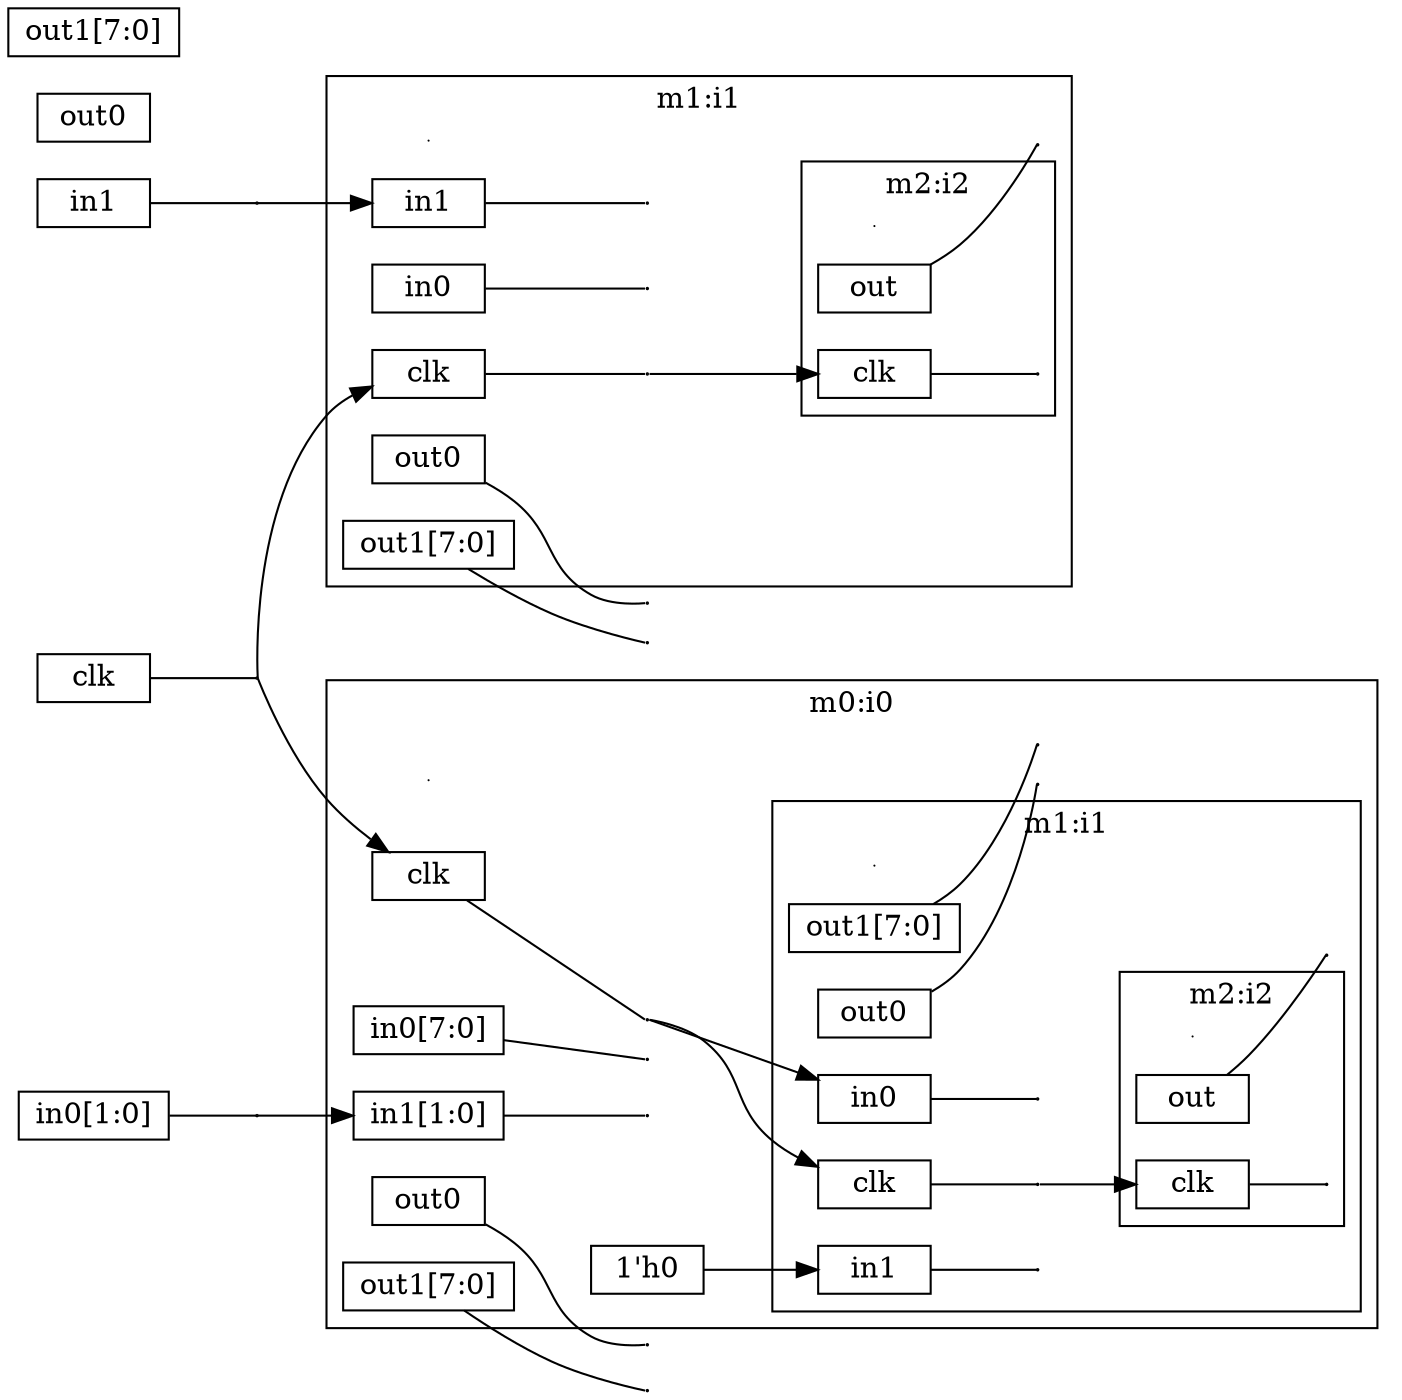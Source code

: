 
digraph {
    rankdir="LR";
    overlap = false;
    splines = true;
    node [shape = box, height=0.1];
    edge [labelfloat=false];

subgraph cluster0 {
  graph [label = "m0:i0"];
tmp0[width=0.0, height=0.0, shape=point];
subgraph cluster1 {
  graph [label = "m1:i1"];
tmp1[width=0.0, height=0.0, shape=point];
subgraph cluster2 {
  graph [label = "m2:i2"];
tmp2[width=0.0, height=0.0, shape=point];
_i0_i1_i2_clk[label = "clk"];
_i0_i1_i2_out[label = "out"];
_i0_i1_i2_clk_input_br[width=0.01, height=0.01, shape=point];
_i0_i1_i2_clk -> _i0_i1_i2_clk_input_br[dir = none];
}
_i0_i1_clk[label = "clk"];
_i0_i1_in0[label = "in0"];
_i0_i1_in1[label = "in1"];
_i0_i1_out0[label = "out0"];
_i0_i1_out1[label = "out1[7:0]"];
_i0_i1_clk_input_br[width=0.01, height=0.01, shape=point];
_i0_i1_clk -> _i0_i1_clk_input_br[dir = none];
_i0_i1_in0_input_br[width=0.01, height=0.01, shape=point];
_i0_i1_in0 -> _i0_i1_in0_input_br[dir = none];
_i0_i1_in1_input_br[width=0.01, height=0.01, shape=point];
_i0_i1_in1 -> _i0_i1_in1_input_br[dir = none];
_i0_i1_i2_out_output_input_br[width=0.01, height=0.01, shape=point];
_i0_i1_i2_out -> _i0_i1_i2_out_output_input_br[dir = none];
_i0_i1_clk_input_br -> _i0_i1_i2_clk[label = " "];
}
_i0_clk[label = "clk"];
_i0_in0[label = "in0[7:0]"];
_i0_in1[label = "in1[1:0]"];
_i0_out0[label = "out0"];
_i0_out1[label = "out1[7:0]"];
_i0_clk_input_br[width=0.01, height=0.01, shape=point];
_i0_clk -> _i0_clk_input_br[dir = none];
_i0_in0_input_br[width=0.01, height=0.01, shape=point];
_i0_in0 -> _i0_in0_input_br[dir = none];
_i0_in1_input_br[width=0.01, height=0.01, shape=point];
_i0_in1 -> _i0_in1_input_br[dir = none];
_i0_i1_out0_output_input_br[width=0.01, height=0.01, shape=point];
_i0_i1_out0 -> _i0_i1_out0_output_input_br[dir = none];
_i0_i1_out1_output_input_br[width=0.01, height=0.01, shape=point];
_i0_i1_out1 -> _i0_i1_out1_output_input_br[dir = none];
_i0_clk_input_br -> _i0_i1_clk[label = " "];
_i0_clk_input_br -> _i0_i1_in0[label = " "];
_i0_const_i1in1[label = "1'h0"];
_i0_const_i1in1 -> _i0_i1_in1[label = " "];
}
subgraph cluster3 {
  graph [label = "m1:i1"];
tmp3[width=0.0, height=0.0, shape=point];
subgraph cluster4 {
  graph [label = "m2:i2"];
tmp4[width=0.0, height=0.0, shape=point];
_i1_i2_clk[label = "clk"];
_i1_i2_out[label = "out"];
_i1_i2_clk_input_br[width=0.01, height=0.01, shape=point];
_i1_i2_clk -> _i1_i2_clk_input_br[dir = none];
}
_i1_clk[label = "clk"];
_i1_in0[label = "in0"];
_i1_in1[label = "in1"];
_i1_out0[label = "out0"];
_i1_out1[label = "out1[7:0]"];
_i1_clk_input_br[width=0.01, height=0.01, shape=point];
_i1_clk -> _i1_clk_input_br[dir = none];
_i1_in0_input_br[width=0.01, height=0.01, shape=point];
_i1_in0 -> _i1_in0_input_br[dir = none];
_i1_in1_input_br[width=0.01, height=0.01, shape=point];
_i1_in1 -> _i1_in1_input_br[dir = none];
_i1_i2_out_output_input_br[width=0.01, height=0.01, shape=point];
_i1_i2_out -> _i1_i2_out_output_input_br[dir = none];
_i1_clk_input_br -> _i1_i2_clk[label = " "];
}
_clk[label = "clk"];
_in0[label = "in0[1:0]"];
_in1[label = "in1"];
_out0[label = "out0"];
_out1[label = "out1[7:0]"];
_clk_input_br[width=0.01, height=0.01, shape=point];
_clk -> _clk_input_br[dir = none];
_in0_input_br[width=0.01, height=0.01, shape=point];
_in0 -> _in0_input_br[dir = none];
_in1_input_br[width=0.01, height=0.01, shape=point];
_in1 -> _in1_input_br[dir = none];
_i0_out0_output_input_br[width=0.01, height=0.01, shape=point];
_i0_out0 -> _i0_out0_output_input_br[dir = none];
_i0_out1_output_input_br[width=0.01, height=0.01, shape=point];
_i0_out1 -> _i0_out1_output_input_br[dir = none];
_i1_out0_output_input_br[width=0.01, height=0.01, shape=point];
_i1_out0 -> _i1_out0_output_input_br[dir = none];
_i1_out1_output_input_br[width=0.01, height=0.01, shape=point];
_i1_out1 -> _i1_out1_output_input_br[dir = none];
_clk_input_br -> _i0_clk[label = " "];
_in0_input_br -> _i0_in1[label = " "];
_clk_input_br -> _i1_clk[label = " "];
_in1_input_br -> _i1_in1[label = " "];
}
